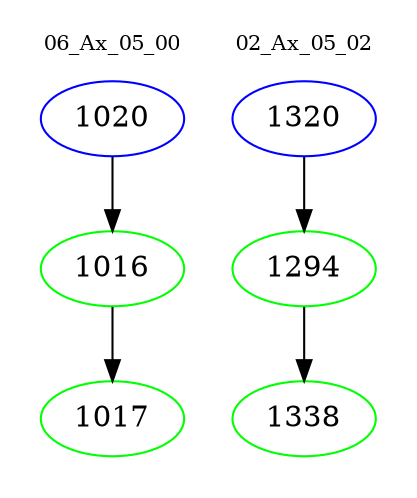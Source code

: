digraph{
subgraph cluster_0 {
color = white
label = "06_Ax_05_00";
fontsize=10;
T0_1020 [label="1020", color="blue"]
T0_1020 -> T0_1016 [color="black"]
T0_1016 [label="1016", color="green"]
T0_1016 -> T0_1017 [color="black"]
T0_1017 [label="1017", color="green"]
}
subgraph cluster_1 {
color = white
label = "02_Ax_05_02";
fontsize=10;
T1_1320 [label="1320", color="blue"]
T1_1320 -> T1_1294 [color="black"]
T1_1294 [label="1294", color="green"]
T1_1294 -> T1_1338 [color="black"]
T1_1338 [label="1338", color="green"]
}
}
